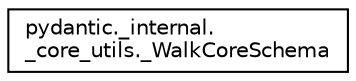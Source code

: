 digraph "Graphical Class Hierarchy"
{
 // LATEX_PDF_SIZE
  edge [fontname="Helvetica",fontsize="10",labelfontname="Helvetica",labelfontsize="10"];
  node [fontname="Helvetica",fontsize="10",shape=record];
  rankdir="LR";
  Node0 [label="pydantic._internal.\l_core_utils._WalkCoreSchema",height=0.2,width=0.4,color="black", fillcolor="white", style="filled",URL="$classpydantic_1_1__internal_1_1__core__utils_1_1__WalkCoreSchema.html",tooltip=" "];
}
